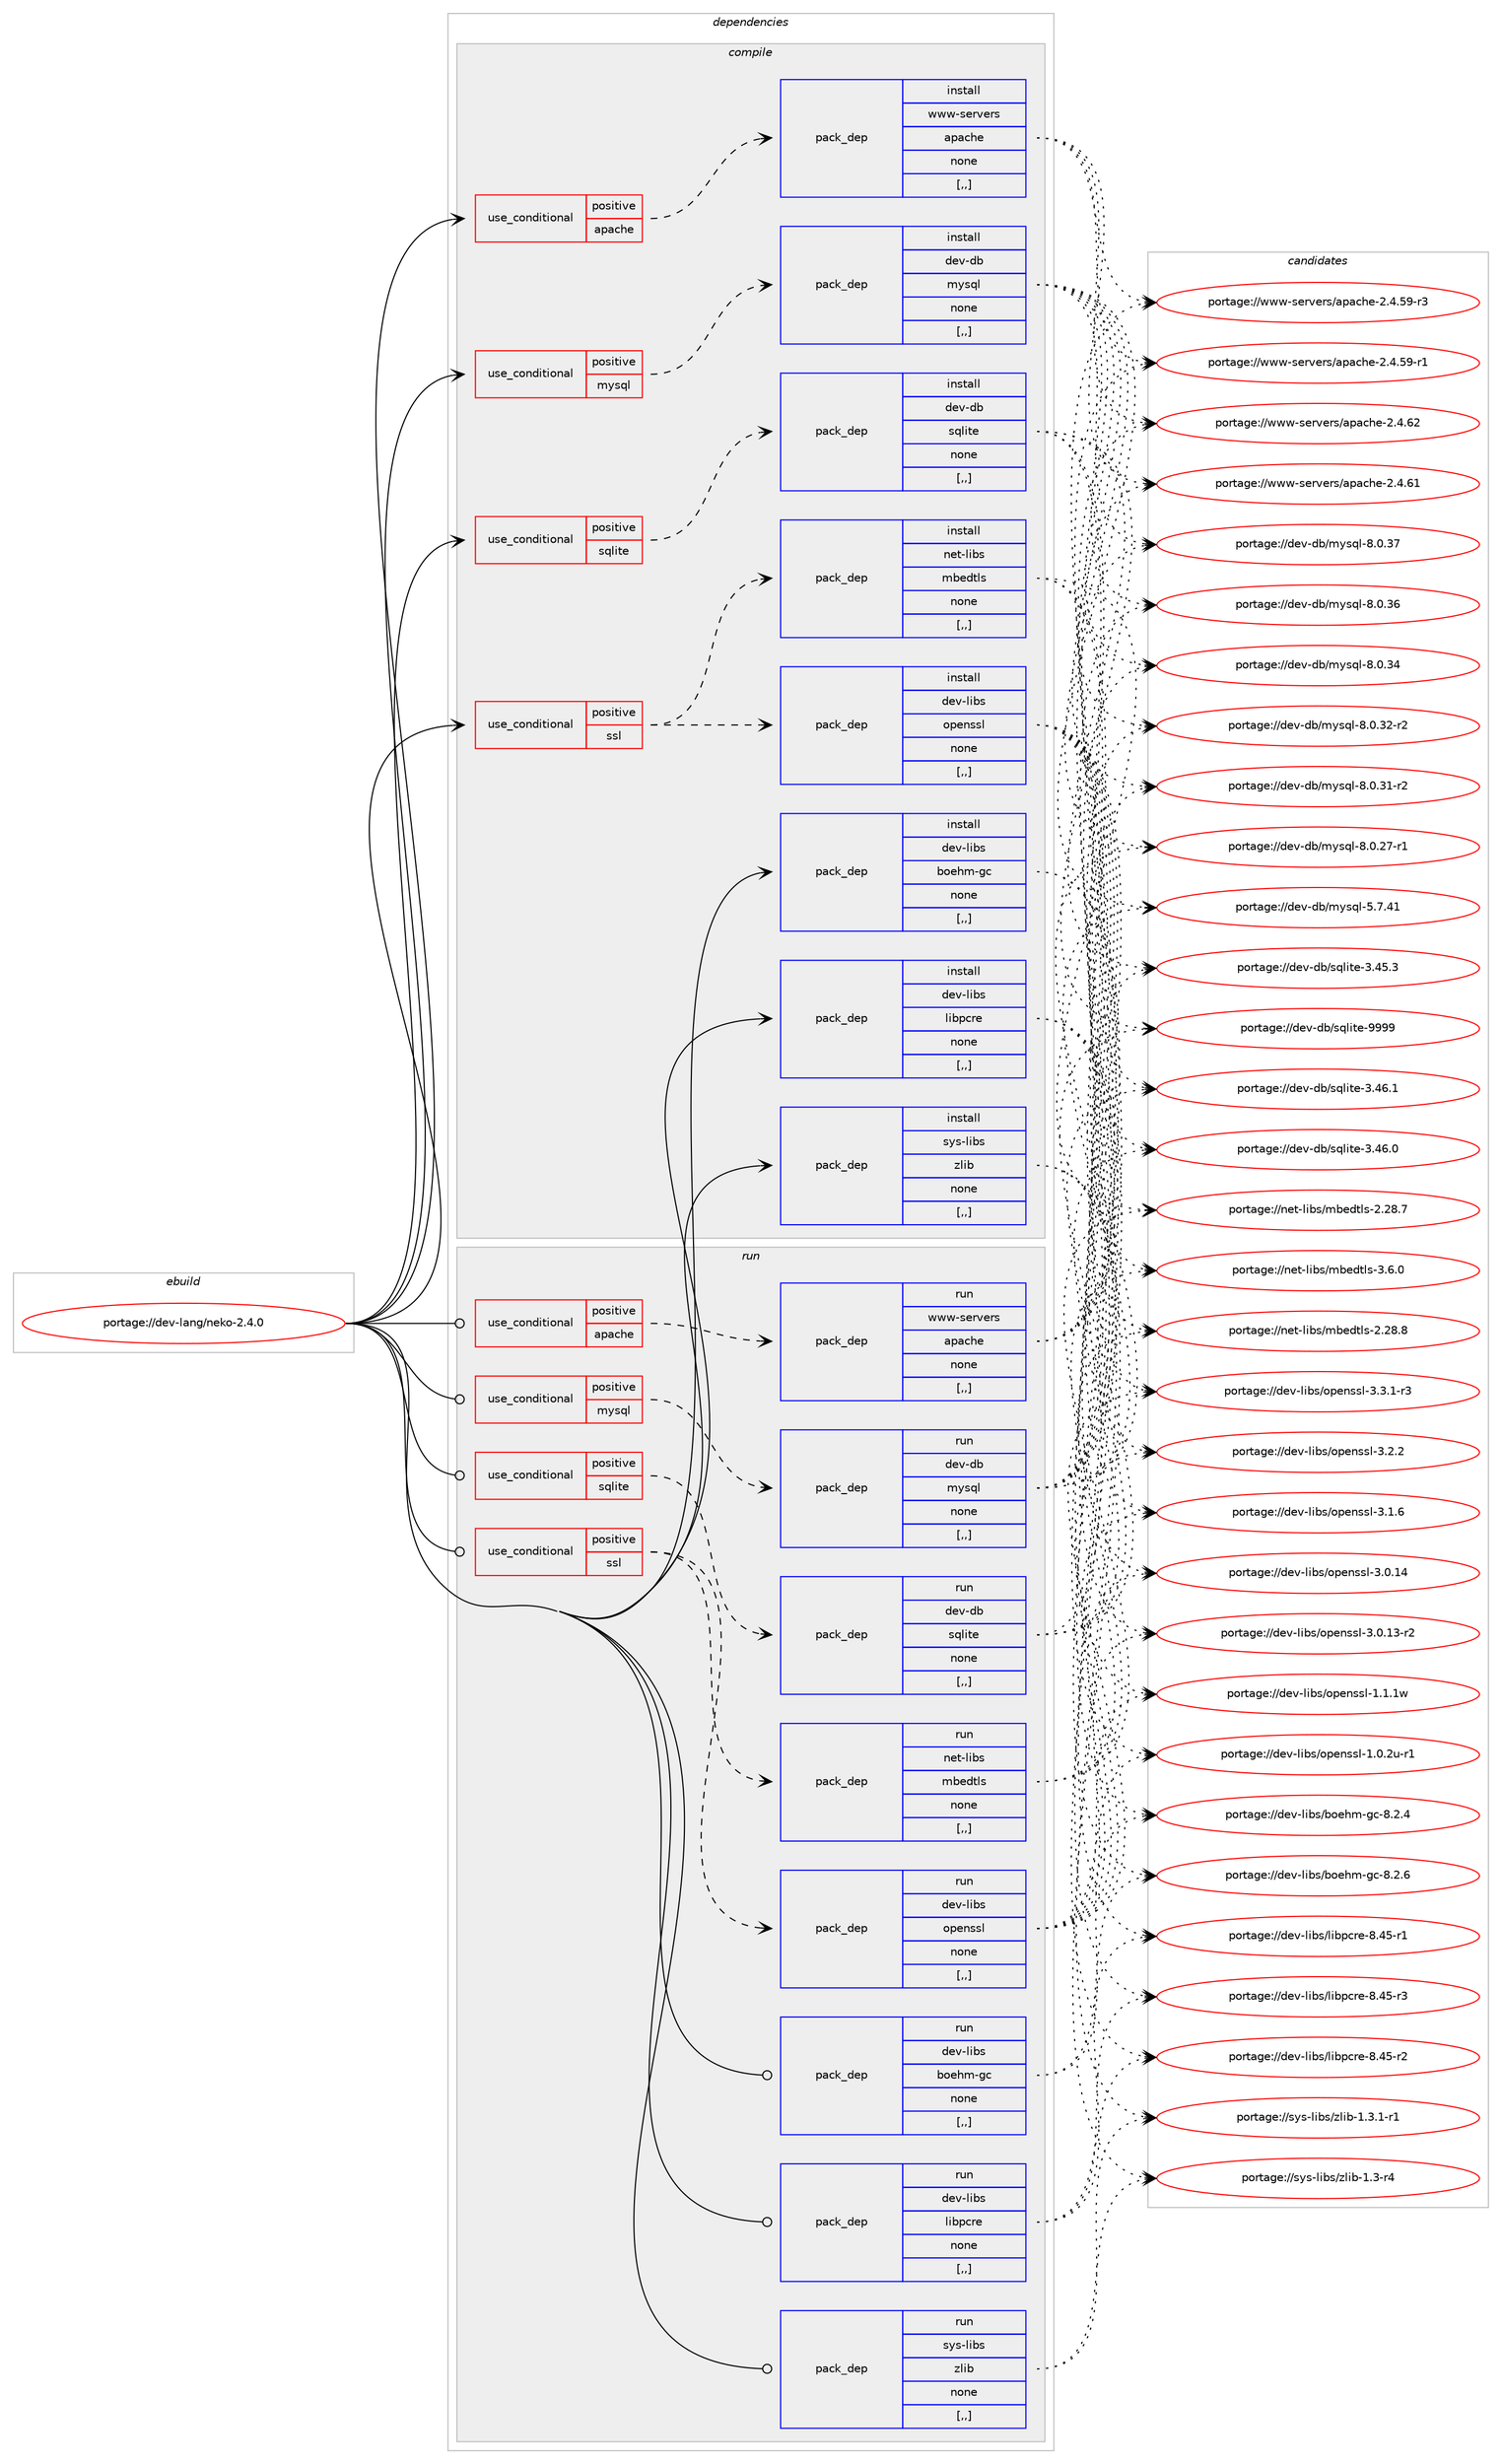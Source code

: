 digraph prolog {

# *************
# Graph options
# *************

newrank=true;
concentrate=true;
compound=true;
graph [rankdir=LR,fontname=Helvetica,fontsize=10,ranksep=1.5];#, ranksep=2.5, nodesep=0.2];
edge  [arrowhead=vee];
node  [fontname=Helvetica,fontsize=10];

# **********
# The ebuild
# **********

subgraph cluster_leftcol {
color=gray;
label=<<i>ebuild</i>>;
id [label="portage://dev-lang/neko-2.4.0", color=red, width=4, href="../dev-lang/neko-2.4.0.svg"];
}

# ****************
# The dependencies
# ****************

subgraph cluster_midcol {
color=gray;
label=<<i>dependencies</i>>;
subgraph cluster_compile {
fillcolor="#eeeeee";
style=filled;
label=<<i>compile</i>>;
subgraph cond153240 {
dependency593753 [label=<<TABLE BORDER="0" CELLBORDER="1" CELLSPACING="0" CELLPADDING="4"><TR><TD ROWSPAN="3" CELLPADDING="10">use_conditional</TD></TR><TR><TD>positive</TD></TR><TR><TD>apache</TD></TR></TABLE>>, shape=none, color=red];
subgraph pack435849 {
dependency593754 [label=<<TABLE BORDER="0" CELLBORDER="1" CELLSPACING="0" CELLPADDING="4" WIDTH="220"><TR><TD ROWSPAN="6" CELLPADDING="30">pack_dep</TD></TR><TR><TD WIDTH="110">install</TD></TR><TR><TD>www-servers</TD></TR><TR><TD>apache</TD></TR><TR><TD>none</TD></TR><TR><TD>[,,]</TD></TR></TABLE>>, shape=none, color=blue];
}
dependency593753:e -> dependency593754:w [weight=20,style="dashed",arrowhead="vee"];
}
id:e -> dependency593753:w [weight=20,style="solid",arrowhead="vee"];
subgraph cond153241 {
dependency593755 [label=<<TABLE BORDER="0" CELLBORDER="1" CELLSPACING="0" CELLPADDING="4"><TR><TD ROWSPAN="3" CELLPADDING="10">use_conditional</TD></TR><TR><TD>positive</TD></TR><TR><TD>mysql</TD></TR></TABLE>>, shape=none, color=red];
subgraph pack435850 {
dependency593756 [label=<<TABLE BORDER="0" CELLBORDER="1" CELLSPACING="0" CELLPADDING="4" WIDTH="220"><TR><TD ROWSPAN="6" CELLPADDING="30">pack_dep</TD></TR><TR><TD WIDTH="110">install</TD></TR><TR><TD>dev-db</TD></TR><TR><TD>mysql</TD></TR><TR><TD>none</TD></TR><TR><TD>[,,]</TD></TR></TABLE>>, shape=none, color=blue];
}
dependency593755:e -> dependency593756:w [weight=20,style="dashed",arrowhead="vee"];
}
id:e -> dependency593755:w [weight=20,style="solid",arrowhead="vee"];
subgraph cond153242 {
dependency593757 [label=<<TABLE BORDER="0" CELLBORDER="1" CELLSPACING="0" CELLPADDING="4"><TR><TD ROWSPAN="3" CELLPADDING="10">use_conditional</TD></TR><TR><TD>positive</TD></TR><TR><TD>sqlite</TD></TR></TABLE>>, shape=none, color=red];
subgraph pack435851 {
dependency593758 [label=<<TABLE BORDER="0" CELLBORDER="1" CELLSPACING="0" CELLPADDING="4" WIDTH="220"><TR><TD ROWSPAN="6" CELLPADDING="30">pack_dep</TD></TR><TR><TD WIDTH="110">install</TD></TR><TR><TD>dev-db</TD></TR><TR><TD>sqlite</TD></TR><TR><TD>none</TD></TR><TR><TD>[,,]</TD></TR></TABLE>>, shape=none, color=blue];
}
dependency593757:e -> dependency593758:w [weight=20,style="dashed",arrowhead="vee"];
}
id:e -> dependency593757:w [weight=20,style="solid",arrowhead="vee"];
subgraph cond153243 {
dependency593759 [label=<<TABLE BORDER="0" CELLBORDER="1" CELLSPACING="0" CELLPADDING="4"><TR><TD ROWSPAN="3" CELLPADDING="10">use_conditional</TD></TR><TR><TD>positive</TD></TR><TR><TD>ssl</TD></TR></TABLE>>, shape=none, color=red];
subgraph pack435852 {
dependency593760 [label=<<TABLE BORDER="0" CELLBORDER="1" CELLSPACING="0" CELLPADDING="4" WIDTH="220"><TR><TD ROWSPAN="6" CELLPADDING="30">pack_dep</TD></TR><TR><TD WIDTH="110">install</TD></TR><TR><TD>dev-libs</TD></TR><TR><TD>openssl</TD></TR><TR><TD>none</TD></TR><TR><TD>[,,]</TD></TR></TABLE>>, shape=none, color=blue];
}
dependency593759:e -> dependency593760:w [weight=20,style="dashed",arrowhead="vee"];
subgraph pack435853 {
dependency593761 [label=<<TABLE BORDER="0" CELLBORDER="1" CELLSPACING="0" CELLPADDING="4" WIDTH="220"><TR><TD ROWSPAN="6" CELLPADDING="30">pack_dep</TD></TR><TR><TD WIDTH="110">install</TD></TR><TR><TD>net-libs</TD></TR><TR><TD>mbedtls</TD></TR><TR><TD>none</TD></TR><TR><TD>[,,]</TD></TR></TABLE>>, shape=none, color=blue];
}
dependency593759:e -> dependency593761:w [weight=20,style="dashed",arrowhead="vee"];
}
id:e -> dependency593759:w [weight=20,style="solid",arrowhead="vee"];
subgraph pack435854 {
dependency593762 [label=<<TABLE BORDER="0" CELLBORDER="1" CELLSPACING="0" CELLPADDING="4" WIDTH="220"><TR><TD ROWSPAN="6" CELLPADDING="30">pack_dep</TD></TR><TR><TD WIDTH="110">install</TD></TR><TR><TD>dev-libs</TD></TR><TR><TD>boehm-gc</TD></TR><TR><TD>none</TD></TR><TR><TD>[,,]</TD></TR></TABLE>>, shape=none, color=blue];
}
id:e -> dependency593762:w [weight=20,style="solid",arrowhead="vee"];
subgraph pack435855 {
dependency593763 [label=<<TABLE BORDER="0" CELLBORDER="1" CELLSPACING="0" CELLPADDING="4" WIDTH="220"><TR><TD ROWSPAN="6" CELLPADDING="30">pack_dep</TD></TR><TR><TD WIDTH="110">install</TD></TR><TR><TD>dev-libs</TD></TR><TR><TD>libpcre</TD></TR><TR><TD>none</TD></TR><TR><TD>[,,]</TD></TR></TABLE>>, shape=none, color=blue];
}
id:e -> dependency593763:w [weight=20,style="solid",arrowhead="vee"];
subgraph pack435856 {
dependency593764 [label=<<TABLE BORDER="0" CELLBORDER="1" CELLSPACING="0" CELLPADDING="4" WIDTH="220"><TR><TD ROWSPAN="6" CELLPADDING="30">pack_dep</TD></TR><TR><TD WIDTH="110">install</TD></TR><TR><TD>sys-libs</TD></TR><TR><TD>zlib</TD></TR><TR><TD>none</TD></TR><TR><TD>[,,]</TD></TR></TABLE>>, shape=none, color=blue];
}
id:e -> dependency593764:w [weight=20,style="solid",arrowhead="vee"];
}
subgraph cluster_compileandrun {
fillcolor="#eeeeee";
style=filled;
label=<<i>compile and run</i>>;
}
subgraph cluster_run {
fillcolor="#eeeeee";
style=filled;
label=<<i>run</i>>;
subgraph cond153244 {
dependency593765 [label=<<TABLE BORDER="0" CELLBORDER="1" CELLSPACING="0" CELLPADDING="4"><TR><TD ROWSPAN="3" CELLPADDING="10">use_conditional</TD></TR><TR><TD>positive</TD></TR><TR><TD>apache</TD></TR></TABLE>>, shape=none, color=red];
subgraph pack435857 {
dependency593766 [label=<<TABLE BORDER="0" CELLBORDER="1" CELLSPACING="0" CELLPADDING="4" WIDTH="220"><TR><TD ROWSPAN="6" CELLPADDING="30">pack_dep</TD></TR><TR><TD WIDTH="110">run</TD></TR><TR><TD>www-servers</TD></TR><TR><TD>apache</TD></TR><TR><TD>none</TD></TR><TR><TD>[,,]</TD></TR></TABLE>>, shape=none, color=blue];
}
dependency593765:e -> dependency593766:w [weight=20,style="dashed",arrowhead="vee"];
}
id:e -> dependency593765:w [weight=20,style="solid",arrowhead="odot"];
subgraph cond153245 {
dependency593767 [label=<<TABLE BORDER="0" CELLBORDER="1" CELLSPACING="0" CELLPADDING="4"><TR><TD ROWSPAN="3" CELLPADDING="10">use_conditional</TD></TR><TR><TD>positive</TD></TR><TR><TD>mysql</TD></TR></TABLE>>, shape=none, color=red];
subgraph pack435858 {
dependency593768 [label=<<TABLE BORDER="0" CELLBORDER="1" CELLSPACING="0" CELLPADDING="4" WIDTH="220"><TR><TD ROWSPAN="6" CELLPADDING="30">pack_dep</TD></TR><TR><TD WIDTH="110">run</TD></TR><TR><TD>dev-db</TD></TR><TR><TD>mysql</TD></TR><TR><TD>none</TD></TR><TR><TD>[,,]</TD></TR></TABLE>>, shape=none, color=blue];
}
dependency593767:e -> dependency593768:w [weight=20,style="dashed",arrowhead="vee"];
}
id:e -> dependency593767:w [weight=20,style="solid",arrowhead="odot"];
subgraph cond153246 {
dependency593769 [label=<<TABLE BORDER="0" CELLBORDER="1" CELLSPACING="0" CELLPADDING="4"><TR><TD ROWSPAN="3" CELLPADDING="10">use_conditional</TD></TR><TR><TD>positive</TD></TR><TR><TD>sqlite</TD></TR></TABLE>>, shape=none, color=red];
subgraph pack435859 {
dependency593770 [label=<<TABLE BORDER="0" CELLBORDER="1" CELLSPACING="0" CELLPADDING="4" WIDTH="220"><TR><TD ROWSPAN="6" CELLPADDING="30">pack_dep</TD></TR><TR><TD WIDTH="110">run</TD></TR><TR><TD>dev-db</TD></TR><TR><TD>sqlite</TD></TR><TR><TD>none</TD></TR><TR><TD>[,,]</TD></TR></TABLE>>, shape=none, color=blue];
}
dependency593769:e -> dependency593770:w [weight=20,style="dashed",arrowhead="vee"];
}
id:e -> dependency593769:w [weight=20,style="solid",arrowhead="odot"];
subgraph cond153247 {
dependency593771 [label=<<TABLE BORDER="0" CELLBORDER="1" CELLSPACING="0" CELLPADDING="4"><TR><TD ROWSPAN="3" CELLPADDING="10">use_conditional</TD></TR><TR><TD>positive</TD></TR><TR><TD>ssl</TD></TR></TABLE>>, shape=none, color=red];
subgraph pack435860 {
dependency593772 [label=<<TABLE BORDER="0" CELLBORDER="1" CELLSPACING="0" CELLPADDING="4" WIDTH="220"><TR><TD ROWSPAN="6" CELLPADDING="30">pack_dep</TD></TR><TR><TD WIDTH="110">run</TD></TR><TR><TD>dev-libs</TD></TR><TR><TD>openssl</TD></TR><TR><TD>none</TD></TR><TR><TD>[,,]</TD></TR></TABLE>>, shape=none, color=blue];
}
dependency593771:e -> dependency593772:w [weight=20,style="dashed",arrowhead="vee"];
subgraph pack435861 {
dependency593773 [label=<<TABLE BORDER="0" CELLBORDER="1" CELLSPACING="0" CELLPADDING="4" WIDTH="220"><TR><TD ROWSPAN="6" CELLPADDING="30">pack_dep</TD></TR><TR><TD WIDTH="110">run</TD></TR><TR><TD>net-libs</TD></TR><TR><TD>mbedtls</TD></TR><TR><TD>none</TD></TR><TR><TD>[,,]</TD></TR></TABLE>>, shape=none, color=blue];
}
dependency593771:e -> dependency593773:w [weight=20,style="dashed",arrowhead="vee"];
}
id:e -> dependency593771:w [weight=20,style="solid",arrowhead="odot"];
subgraph pack435862 {
dependency593774 [label=<<TABLE BORDER="0" CELLBORDER="1" CELLSPACING="0" CELLPADDING="4" WIDTH="220"><TR><TD ROWSPAN="6" CELLPADDING="30">pack_dep</TD></TR><TR><TD WIDTH="110">run</TD></TR><TR><TD>dev-libs</TD></TR><TR><TD>boehm-gc</TD></TR><TR><TD>none</TD></TR><TR><TD>[,,]</TD></TR></TABLE>>, shape=none, color=blue];
}
id:e -> dependency593774:w [weight=20,style="solid",arrowhead="odot"];
subgraph pack435863 {
dependency593775 [label=<<TABLE BORDER="0" CELLBORDER="1" CELLSPACING="0" CELLPADDING="4" WIDTH="220"><TR><TD ROWSPAN="6" CELLPADDING="30">pack_dep</TD></TR><TR><TD WIDTH="110">run</TD></TR><TR><TD>dev-libs</TD></TR><TR><TD>libpcre</TD></TR><TR><TD>none</TD></TR><TR><TD>[,,]</TD></TR></TABLE>>, shape=none, color=blue];
}
id:e -> dependency593775:w [weight=20,style="solid",arrowhead="odot"];
subgraph pack435864 {
dependency593776 [label=<<TABLE BORDER="0" CELLBORDER="1" CELLSPACING="0" CELLPADDING="4" WIDTH="220"><TR><TD ROWSPAN="6" CELLPADDING="30">pack_dep</TD></TR><TR><TD WIDTH="110">run</TD></TR><TR><TD>sys-libs</TD></TR><TR><TD>zlib</TD></TR><TR><TD>none</TD></TR><TR><TD>[,,]</TD></TR></TABLE>>, shape=none, color=blue];
}
id:e -> dependency593776:w [weight=20,style="solid",arrowhead="odot"];
}
}

# **************
# The candidates
# **************

subgraph cluster_choices {
rank=same;
color=gray;
label=<<i>candidates</i>>;

subgraph choice435849 {
color=black;
nodesep=1;
choice119119119451151011141181011141154797112979910410145504652465450 [label="portage://www-servers/apache-2.4.62", color=red, width=4,href="../www-servers/apache-2.4.62.svg"];
choice119119119451151011141181011141154797112979910410145504652465449 [label="portage://www-servers/apache-2.4.61", color=red, width=4,href="../www-servers/apache-2.4.61.svg"];
choice1191191194511510111411810111411547971129799104101455046524653574511451 [label="portage://www-servers/apache-2.4.59-r3", color=red, width=4,href="../www-servers/apache-2.4.59-r3.svg"];
choice1191191194511510111411810111411547971129799104101455046524653574511449 [label="portage://www-servers/apache-2.4.59-r1", color=red, width=4,href="../www-servers/apache-2.4.59-r1.svg"];
dependency593754:e -> choice119119119451151011141181011141154797112979910410145504652465450:w [style=dotted,weight="100"];
dependency593754:e -> choice119119119451151011141181011141154797112979910410145504652465449:w [style=dotted,weight="100"];
dependency593754:e -> choice1191191194511510111411810111411547971129799104101455046524653574511451:w [style=dotted,weight="100"];
dependency593754:e -> choice1191191194511510111411810111411547971129799104101455046524653574511449:w [style=dotted,weight="100"];
}
subgraph choice435850 {
color=black;
nodesep=1;
choice10010111845100984710912111511310845564648465155 [label="portage://dev-db/mysql-8.0.37", color=red, width=4,href="../dev-db/mysql-8.0.37.svg"];
choice10010111845100984710912111511310845564648465154 [label="portage://dev-db/mysql-8.0.36", color=red, width=4,href="../dev-db/mysql-8.0.36.svg"];
choice10010111845100984710912111511310845564648465152 [label="portage://dev-db/mysql-8.0.34", color=red, width=4,href="../dev-db/mysql-8.0.34.svg"];
choice100101118451009847109121115113108455646484651504511450 [label="portage://dev-db/mysql-8.0.32-r2", color=red, width=4,href="../dev-db/mysql-8.0.32-r2.svg"];
choice100101118451009847109121115113108455646484651494511450 [label="portage://dev-db/mysql-8.0.31-r2", color=red, width=4,href="../dev-db/mysql-8.0.31-r2.svg"];
choice100101118451009847109121115113108455646484650554511449 [label="portage://dev-db/mysql-8.0.27-r1", color=red, width=4,href="../dev-db/mysql-8.0.27-r1.svg"];
choice10010111845100984710912111511310845534655465249 [label="portage://dev-db/mysql-5.7.41", color=red, width=4,href="../dev-db/mysql-5.7.41.svg"];
dependency593756:e -> choice10010111845100984710912111511310845564648465155:w [style=dotted,weight="100"];
dependency593756:e -> choice10010111845100984710912111511310845564648465154:w [style=dotted,weight="100"];
dependency593756:e -> choice10010111845100984710912111511310845564648465152:w [style=dotted,weight="100"];
dependency593756:e -> choice100101118451009847109121115113108455646484651504511450:w [style=dotted,weight="100"];
dependency593756:e -> choice100101118451009847109121115113108455646484651494511450:w [style=dotted,weight="100"];
dependency593756:e -> choice100101118451009847109121115113108455646484650554511449:w [style=dotted,weight="100"];
dependency593756:e -> choice10010111845100984710912111511310845534655465249:w [style=dotted,weight="100"];
}
subgraph choice435851 {
color=black;
nodesep=1;
choice1001011184510098471151131081051161014557575757 [label="portage://dev-db/sqlite-9999", color=red, width=4,href="../dev-db/sqlite-9999.svg"];
choice10010111845100984711511310810511610145514652544649 [label="portage://dev-db/sqlite-3.46.1", color=red, width=4,href="../dev-db/sqlite-3.46.1.svg"];
choice10010111845100984711511310810511610145514652544648 [label="portage://dev-db/sqlite-3.46.0", color=red, width=4,href="../dev-db/sqlite-3.46.0.svg"];
choice10010111845100984711511310810511610145514652534651 [label="portage://dev-db/sqlite-3.45.3", color=red, width=4,href="../dev-db/sqlite-3.45.3.svg"];
dependency593758:e -> choice1001011184510098471151131081051161014557575757:w [style=dotted,weight="100"];
dependency593758:e -> choice10010111845100984711511310810511610145514652544649:w [style=dotted,weight="100"];
dependency593758:e -> choice10010111845100984711511310810511610145514652544648:w [style=dotted,weight="100"];
dependency593758:e -> choice10010111845100984711511310810511610145514652534651:w [style=dotted,weight="100"];
}
subgraph choice435852 {
color=black;
nodesep=1;
choice1001011184510810598115471111121011101151151084551465146494511451 [label="portage://dev-libs/openssl-3.3.1-r3", color=red, width=4,href="../dev-libs/openssl-3.3.1-r3.svg"];
choice100101118451081059811547111112101110115115108455146504650 [label="portage://dev-libs/openssl-3.2.2", color=red, width=4,href="../dev-libs/openssl-3.2.2.svg"];
choice100101118451081059811547111112101110115115108455146494654 [label="portage://dev-libs/openssl-3.1.6", color=red, width=4,href="../dev-libs/openssl-3.1.6.svg"];
choice10010111845108105981154711111210111011511510845514648464952 [label="portage://dev-libs/openssl-3.0.14", color=red, width=4,href="../dev-libs/openssl-3.0.14.svg"];
choice100101118451081059811547111112101110115115108455146484649514511450 [label="portage://dev-libs/openssl-3.0.13-r2", color=red, width=4,href="../dev-libs/openssl-3.0.13-r2.svg"];
choice100101118451081059811547111112101110115115108454946494649119 [label="portage://dev-libs/openssl-1.1.1w", color=red, width=4,href="../dev-libs/openssl-1.1.1w.svg"];
choice1001011184510810598115471111121011101151151084549464846501174511449 [label="portage://dev-libs/openssl-1.0.2u-r1", color=red, width=4,href="../dev-libs/openssl-1.0.2u-r1.svg"];
dependency593760:e -> choice1001011184510810598115471111121011101151151084551465146494511451:w [style=dotted,weight="100"];
dependency593760:e -> choice100101118451081059811547111112101110115115108455146504650:w [style=dotted,weight="100"];
dependency593760:e -> choice100101118451081059811547111112101110115115108455146494654:w [style=dotted,weight="100"];
dependency593760:e -> choice10010111845108105981154711111210111011511510845514648464952:w [style=dotted,weight="100"];
dependency593760:e -> choice100101118451081059811547111112101110115115108455146484649514511450:w [style=dotted,weight="100"];
dependency593760:e -> choice100101118451081059811547111112101110115115108454946494649119:w [style=dotted,weight="100"];
dependency593760:e -> choice1001011184510810598115471111121011101151151084549464846501174511449:w [style=dotted,weight="100"];
}
subgraph choice435853 {
color=black;
nodesep=1;
choice11010111645108105981154710998101100116108115455146544648 [label="portage://net-libs/mbedtls-3.6.0", color=red, width=4,href="../net-libs/mbedtls-3.6.0.svg"];
choice1101011164510810598115471099810110011610811545504650564656 [label="portage://net-libs/mbedtls-2.28.8", color=red, width=4,href="../net-libs/mbedtls-2.28.8.svg"];
choice1101011164510810598115471099810110011610811545504650564655 [label="portage://net-libs/mbedtls-2.28.7", color=red, width=4,href="../net-libs/mbedtls-2.28.7.svg"];
dependency593761:e -> choice11010111645108105981154710998101100116108115455146544648:w [style=dotted,weight="100"];
dependency593761:e -> choice1101011164510810598115471099810110011610811545504650564656:w [style=dotted,weight="100"];
dependency593761:e -> choice1101011164510810598115471099810110011610811545504650564655:w [style=dotted,weight="100"];
}
subgraph choice435854 {
color=black;
nodesep=1;
choice100101118451081059811547981111011041094510399455646504654 [label="portage://dev-libs/boehm-gc-8.2.6", color=red, width=4,href="../dev-libs/boehm-gc-8.2.6.svg"];
choice100101118451081059811547981111011041094510399455646504652 [label="portage://dev-libs/boehm-gc-8.2.4", color=red, width=4,href="../dev-libs/boehm-gc-8.2.4.svg"];
dependency593762:e -> choice100101118451081059811547981111011041094510399455646504654:w [style=dotted,weight="100"];
dependency593762:e -> choice100101118451081059811547981111011041094510399455646504652:w [style=dotted,weight="100"];
}
subgraph choice435855 {
color=black;
nodesep=1;
choice100101118451081059811547108105981129911410145564652534511451 [label="portage://dev-libs/libpcre-8.45-r3", color=red, width=4,href="../dev-libs/libpcre-8.45-r3.svg"];
choice100101118451081059811547108105981129911410145564652534511450 [label="portage://dev-libs/libpcre-8.45-r2", color=red, width=4,href="../dev-libs/libpcre-8.45-r2.svg"];
choice100101118451081059811547108105981129911410145564652534511449 [label="portage://dev-libs/libpcre-8.45-r1", color=red, width=4,href="../dev-libs/libpcre-8.45-r1.svg"];
dependency593763:e -> choice100101118451081059811547108105981129911410145564652534511451:w [style=dotted,weight="100"];
dependency593763:e -> choice100101118451081059811547108105981129911410145564652534511450:w [style=dotted,weight="100"];
dependency593763:e -> choice100101118451081059811547108105981129911410145564652534511449:w [style=dotted,weight="100"];
}
subgraph choice435856 {
color=black;
nodesep=1;
choice115121115451081059811547122108105984549465146494511449 [label="portage://sys-libs/zlib-1.3.1-r1", color=red, width=4,href="../sys-libs/zlib-1.3.1-r1.svg"];
choice11512111545108105981154712210810598454946514511452 [label="portage://sys-libs/zlib-1.3-r4", color=red, width=4,href="../sys-libs/zlib-1.3-r4.svg"];
dependency593764:e -> choice115121115451081059811547122108105984549465146494511449:w [style=dotted,weight="100"];
dependency593764:e -> choice11512111545108105981154712210810598454946514511452:w [style=dotted,weight="100"];
}
subgraph choice435857 {
color=black;
nodesep=1;
choice119119119451151011141181011141154797112979910410145504652465450 [label="portage://www-servers/apache-2.4.62", color=red, width=4,href="../www-servers/apache-2.4.62.svg"];
choice119119119451151011141181011141154797112979910410145504652465449 [label="portage://www-servers/apache-2.4.61", color=red, width=4,href="../www-servers/apache-2.4.61.svg"];
choice1191191194511510111411810111411547971129799104101455046524653574511451 [label="portage://www-servers/apache-2.4.59-r3", color=red, width=4,href="../www-servers/apache-2.4.59-r3.svg"];
choice1191191194511510111411810111411547971129799104101455046524653574511449 [label="portage://www-servers/apache-2.4.59-r1", color=red, width=4,href="../www-servers/apache-2.4.59-r1.svg"];
dependency593766:e -> choice119119119451151011141181011141154797112979910410145504652465450:w [style=dotted,weight="100"];
dependency593766:e -> choice119119119451151011141181011141154797112979910410145504652465449:w [style=dotted,weight="100"];
dependency593766:e -> choice1191191194511510111411810111411547971129799104101455046524653574511451:w [style=dotted,weight="100"];
dependency593766:e -> choice1191191194511510111411810111411547971129799104101455046524653574511449:w [style=dotted,weight="100"];
}
subgraph choice435858 {
color=black;
nodesep=1;
choice10010111845100984710912111511310845564648465155 [label="portage://dev-db/mysql-8.0.37", color=red, width=4,href="../dev-db/mysql-8.0.37.svg"];
choice10010111845100984710912111511310845564648465154 [label="portage://dev-db/mysql-8.0.36", color=red, width=4,href="../dev-db/mysql-8.0.36.svg"];
choice10010111845100984710912111511310845564648465152 [label="portage://dev-db/mysql-8.0.34", color=red, width=4,href="../dev-db/mysql-8.0.34.svg"];
choice100101118451009847109121115113108455646484651504511450 [label="portage://dev-db/mysql-8.0.32-r2", color=red, width=4,href="../dev-db/mysql-8.0.32-r2.svg"];
choice100101118451009847109121115113108455646484651494511450 [label="portage://dev-db/mysql-8.0.31-r2", color=red, width=4,href="../dev-db/mysql-8.0.31-r2.svg"];
choice100101118451009847109121115113108455646484650554511449 [label="portage://dev-db/mysql-8.0.27-r1", color=red, width=4,href="../dev-db/mysql-8.0.27-r1.svg"];
choice10010111845100984710912111511310845534655465249 [label="portage://dev-db/mysql-5.7.41", color=red, width=4,href="../dev-db/mysql-5.7.41.svg"];
dependency593768:e -> choice10010111845100984710912111511310845564648465155:w [style=dotted,weight="100"];
dependency593768:e -> choice10010111845100984710912111511310845564648465154:w [style=dotted,weight="100"];
dependency593768:e -> choice10010111845100984710912111511310845564648465152:w [style=dotted,weight="100"];
dependency593768:e -> choice100101118451009847109121115113108455646484651504511450:w [style=dotted,weight="100"];
dependency593768:e -> choice100101118451009847109121115113108455646484651494511450:w [style=dotted,weight="100"];
dependency593768:e -> choice100101118451009847109121115113108455646484650554511449:w [style=dotted,weight="100"];
dependency593768:e -> choice10010111845100984710912111511310845534655465249:w [style=dotted,weight="100"];
}
subgraph choice435859 {
color=black;
nodesep=1;
choice1001011184510098471151131081051161014557575757 [label="portage://dev-db/sqlite-9999", color=red, width=4,href="../dev-db/sqlite-9999.svg"];
choice10010111845100984711511310810511610145514652544649 [label="portage://dev-db/sqlite-3.46.1", color=red, width=4,href="../dev-db/sqlite-3.46.1.svg"];
choice10010111845100984711511310810511610145514652544648 [label="portage://dev-db/sqlite-3.46.0", color=red, width=4,href="../dev-db/sqlite-3.46.0.svg"];
choice10010111845100984711511310810511610145514652534651 [label="portage://dev-db/sqlite-3.45.3", color=red, width=4,href="../dev-db/sqlite-3.45.3.svg"];
dependency593770:e -> choice1001011184510098471151131081051161014557575757:w [style=dotted,weight="100"];
dependency593770:e -> choice10010111845100984711511310810511610145514652544649:w [style=dotted,weight="100"];
dependency593770:e -> choice10010111845100984711511310810511610145514652544648:w [style=dotted,weight="100"];
dependency593770:e -> choice10010111845100984711511310810511610145514652534651:w [style=dotted,weight="100"];
}
subgraph choice435860 {
color=black;
nodesep=1;
choice1001011184510810598115471111121011101151151084551465146494511451 [label="portage://dev-libs/openssl-3.3.1-r3", color=red, width=4,href="../dev-libs/openssl-3.3.1-r3.svg"];
choice100101118451081059811547111112101110115115108455146504650 [label="portage://dev-libs/openssl-3.2.2", color=red, width=4,href="../dev-libs/openssl-3.2.2.svg"];
choice100101118451081059811547111112101110115115108455146494654 [label="portage://dev-libs/openssl-3.1.6", color=red, width=4,href="../dev-libs/openssl-3.1.6.svg"];
choice10010111845108105981154711111210111011511510845514648464952 [label="portage://dev-libs/openssl-3.0.14", color=red, width=4,href="../dev-libs/openssl-3.0.14.svg"];
choice100101118451081059811547111112101110115115108455146484649514511450 [label="portage://dev-libs/openssl-3.0.13-r2", color=red, width=4,href="../dev-libs/openssl-3.0.13-r2.svg"];
choice100101118451081059811547111112101110115115108454946494649119 [label="portage://dev-libs/openssl-1.1.1w", color=red, width=4,href="../dev-libs/openssl-1.1.1w.svg"];
choice1001011184510810598115471111121011101151151084549464846501174511449 [label="portage://dev-libs/openssl-1.0.2u-r1", color=red, width=4,href="../dev-libs/openssl-1.0.2u-r1.svg"];
dependency593772:e -> choice1001011184510810598115471111121011101151151084551465146494511451:w [style=dotted,weight="100"];
dependency593772:e -> choice100101118451081059811547111112101110115115108455146504650:w [style=dotted,weight="100"];
dependency593772:e -> choice100101118451081059811547111112101110115115108455146494654:w [style=dotted,weight="100"];
dependency593772:e -> choice10010111845108105981154711111210111011511510845514648464952:w [style=dotted,weight="100"];
dependency593772:e -> choice100101118451081059811547111112101110115115108455146484649514511450:w [style=dotted,weight="100"];
dependency593772:e -> choice100101118451081059811547111112101110115115108454946494649119:w [style=dotted,weight="100"];
dependency593772:e -> choice1001011184510810598115471111121011101151151084549464846501174511449:w [style=dotted,weight="100"];
}
subgraph choice435861 {
color=black;
nodesep=1;
choice11010111645108105981154710998101100116108115455146544648 [label="portage://net-libs/mbedtls-3.6.0", color=red, width=4,href="../net-libs/mbedtls-3.6.0.svg"];
choice1101011164510810598115471099810110011610811545504650564656 [label="portage://net-libs/mbedtls-2.28.8", color=red, width=4,href="../net-libs/mbedtls-2.28.8.svg"];
choice1101011164510810598115471099810110011610811545504650564655 [label="portage://net-libs/mbedtls-2.28.7", color=red, width=4,href="../net-libs/mbedtls-2.28.7.svg"];
dependency593773:e -> choice11010111645108105981154710998101100116108115455146544648:w [style=dotted,weight="100"];
dependency593773:e -> choice1101011164510810598115471099810110011610811545504650564656:w [style=dotted,weight="100"];
dependency593773:e -> choice1101011164510810598115471099810110011610811545504650564655:w [style=dotted,weight="100"];
}
subgraph choice435862 {
color=black;
nodesep=1;
choice100101118451081059811547981111011041094510399455646504654 [label="portage://dev-libs/boehm-gc-8.2.6", color=red, width=4,href="../dev-libs/boehm-gc-8.2.6.svg"];
choice100101118451081059811547981111011041094510399455646504652 [label="portage://dev-libs/boehm-gc-8.2.4", color=red, width=4,href="../dev-libs/boehm-gc-8.2.4.svg"];
dependency593774:e -> choice100101118451081059811547981111011041094510399455646504654:w [style=dotted,weight="100"];
dependency593774:e -> choice100101118451081059811547981111011041094510399455646504652:w [style=dotted,weight="100"];
}
subgraph choice435863 {
color=black;
nodesep=1;
choice100101118451081059811547108105981129911410145564652534511451 [label="portage://dev-libs/libpcre-8.45-r3", color=red, width=4,href="../dev-libs/libpcre-8.45-r3.svg"];
choice100101118451081059811547108105981129911410145564652534511450 [label="portage://dev-libs/libpcre-8.45-r2", color=red, width=4,href="../dev-libs/libpcre-8.45-r2.svg"];
choice100101118451081059811547108105981129911410145564652534511449 [label="portage://dev-libs/libpcre-8.45-r1", color=red, width=4,href="../dev-libs/libpcre-8.45-r1.svg"];
dependency593775:e -> choice100101118451081059811547108105981129911410145564652534511451:w [style=dotted,weight="100"];
dependency593775:e -> choice100101118451081059811547108105981129911410145564652534511450:w [style=dotted,weight="100"];
dependency593775:e -> choice100101118451081059811547108105981129911410145564652534511449:w [style=dotted,weight="100"];
}
subgraph choice435864 {
color=black;
nodesep=1;
choice115121115451081059811547122108105984549465146494511449 [label="portage://sys-libs/zlib-1.3.1-r1", color=red, width=4,href="../sys-libs/zlib-1.3.1-r1.svg"];
choice11512111545108105981154712210810598454946514511452 [label="portage://sys-libs/zlib-1.3-r4", color=red, width=4,href="../sys-libs/zlib-1.3-r4.svg"];
dependency593776:e -> choice115121115451081059811547122108105984549465146494511449:w [style=dotted,weight="100"];
dependency593776:e -> choice11512111545108105981154712210810598454946514511452:w [style=dotted,weight="100"];
}
}

}

